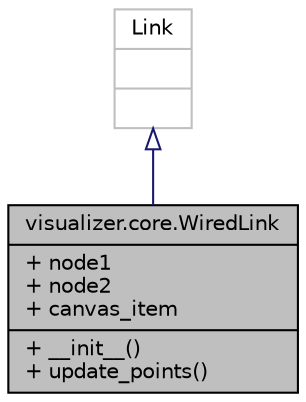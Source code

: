 digraph "visualizer.core.WiredLink"
{
  edge [fontname="Helvetica",fontsize="10",labelfontname="Helvetica",labelfontsize="10"];
  node [fontname="Helvetica",fontsize="10",shape=record];
  Node1 [label="{visualizer.core.WiredLink\n|+ node1\l+ node2\l+ canvas_item\l|+ __init__()\l+ update_points()\l}",height=0.2,width=0.4,color="black", fillcolor="grey75", style="filled", fontcolor="black"];
  Node2 -> Node1 [dir="back",color="midnightblue",fontsize="10",style="solid",arrowtail="onormal"];
  Node2 [label="{Link\n||}",height=0.2,width=0.4,color="grey75", fillcolor="white", style="filled"];
}

